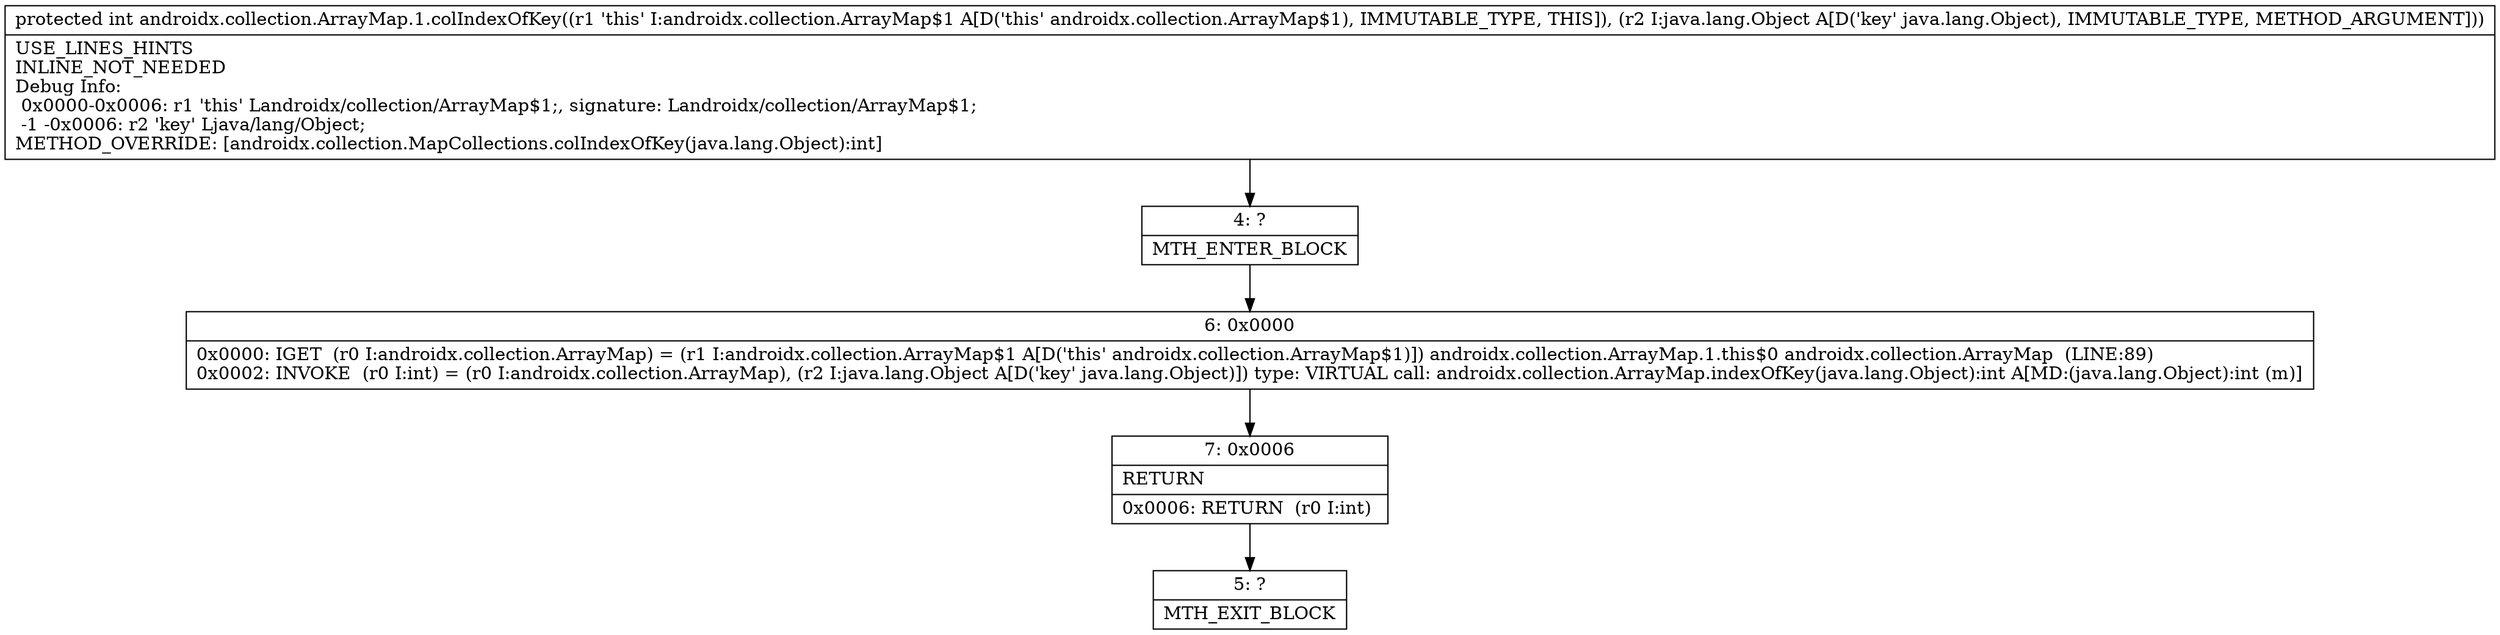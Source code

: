 digraph "CFG forandroidx.collection.ArrayMap.1.colIndexOfKey(Ljava\/lang\/Object;)I" {
Node_4 [shape=record,label="{4\:\ ?|MTH_ENTER_BLOCK\l}"];
Node_6 [shape=record,label="{6\:\ 0x0000|0x0000: IGET  (r0 I:androidx.collection.ArrayMap) = (r1 I:androidx.collection.ArrayMap$1 A[D('this' androidx.collection.ArrayMap$1)]) androidx.collection.ArrayMap.1.this$0 androidx.collection.ArrayMap  (LINE:89)\l0x0002: INVOKE  (r0 I:int) = (r0 I:androidx.collection.ArrayMap), (r2 I:java.lang.Object A[D('key' java.lang.Object)]) type: VIRTUAL call: androidx.collection.ArrayMap.indexOfKey(java.lang.Object):int A[MD:(java.lang.Object):int (m)]\l}"];
Node_7 [shape=record,label="{7\:\ 0x0006|RETURN\l|0x0006: RETURN  (r0 I:int) \l}"];
Node_5 [shape=record,label="{5\:\ ?|MTH_EXIT_BLOCK\l}"];
MethodNode[shape=record,label="{protected int androidx.collection.ArrayMap.1.colIndexOfKey((r1 'this' I:androidx.collection.ArrayMap$1 A[D('this' androidx.collection.ArrayMap$1), IMMUTABLE_TYPE, THIS]), (r2 I:java.lang.Object A[D('key' java.lang.Object), IMMUTABLE_TYPE, METHOD_ARGUMENT]))  | USE_LINES_HINTS\lINLINE_NOT_NEEDED\lDebug Info:\l  0x0000\-0x0006: r1 'this' Landroidx\/collection\/ArrayMap$1;, signature: Landroidx\/collection\/ArrayMap$1;\l  \-1 \-0x0006: r2 'key' Ljava\/lang\/Object;\lMETHOD_OVERRIDE: [androidx.collection.MapCollections.colIndexOfKey(java.lang.Object):int]\l}"];
MethodNode -> Node_4;Node_4 -> Node_6;
Node_6 -> Node_7;
Node_7 -> Node_5;
}

